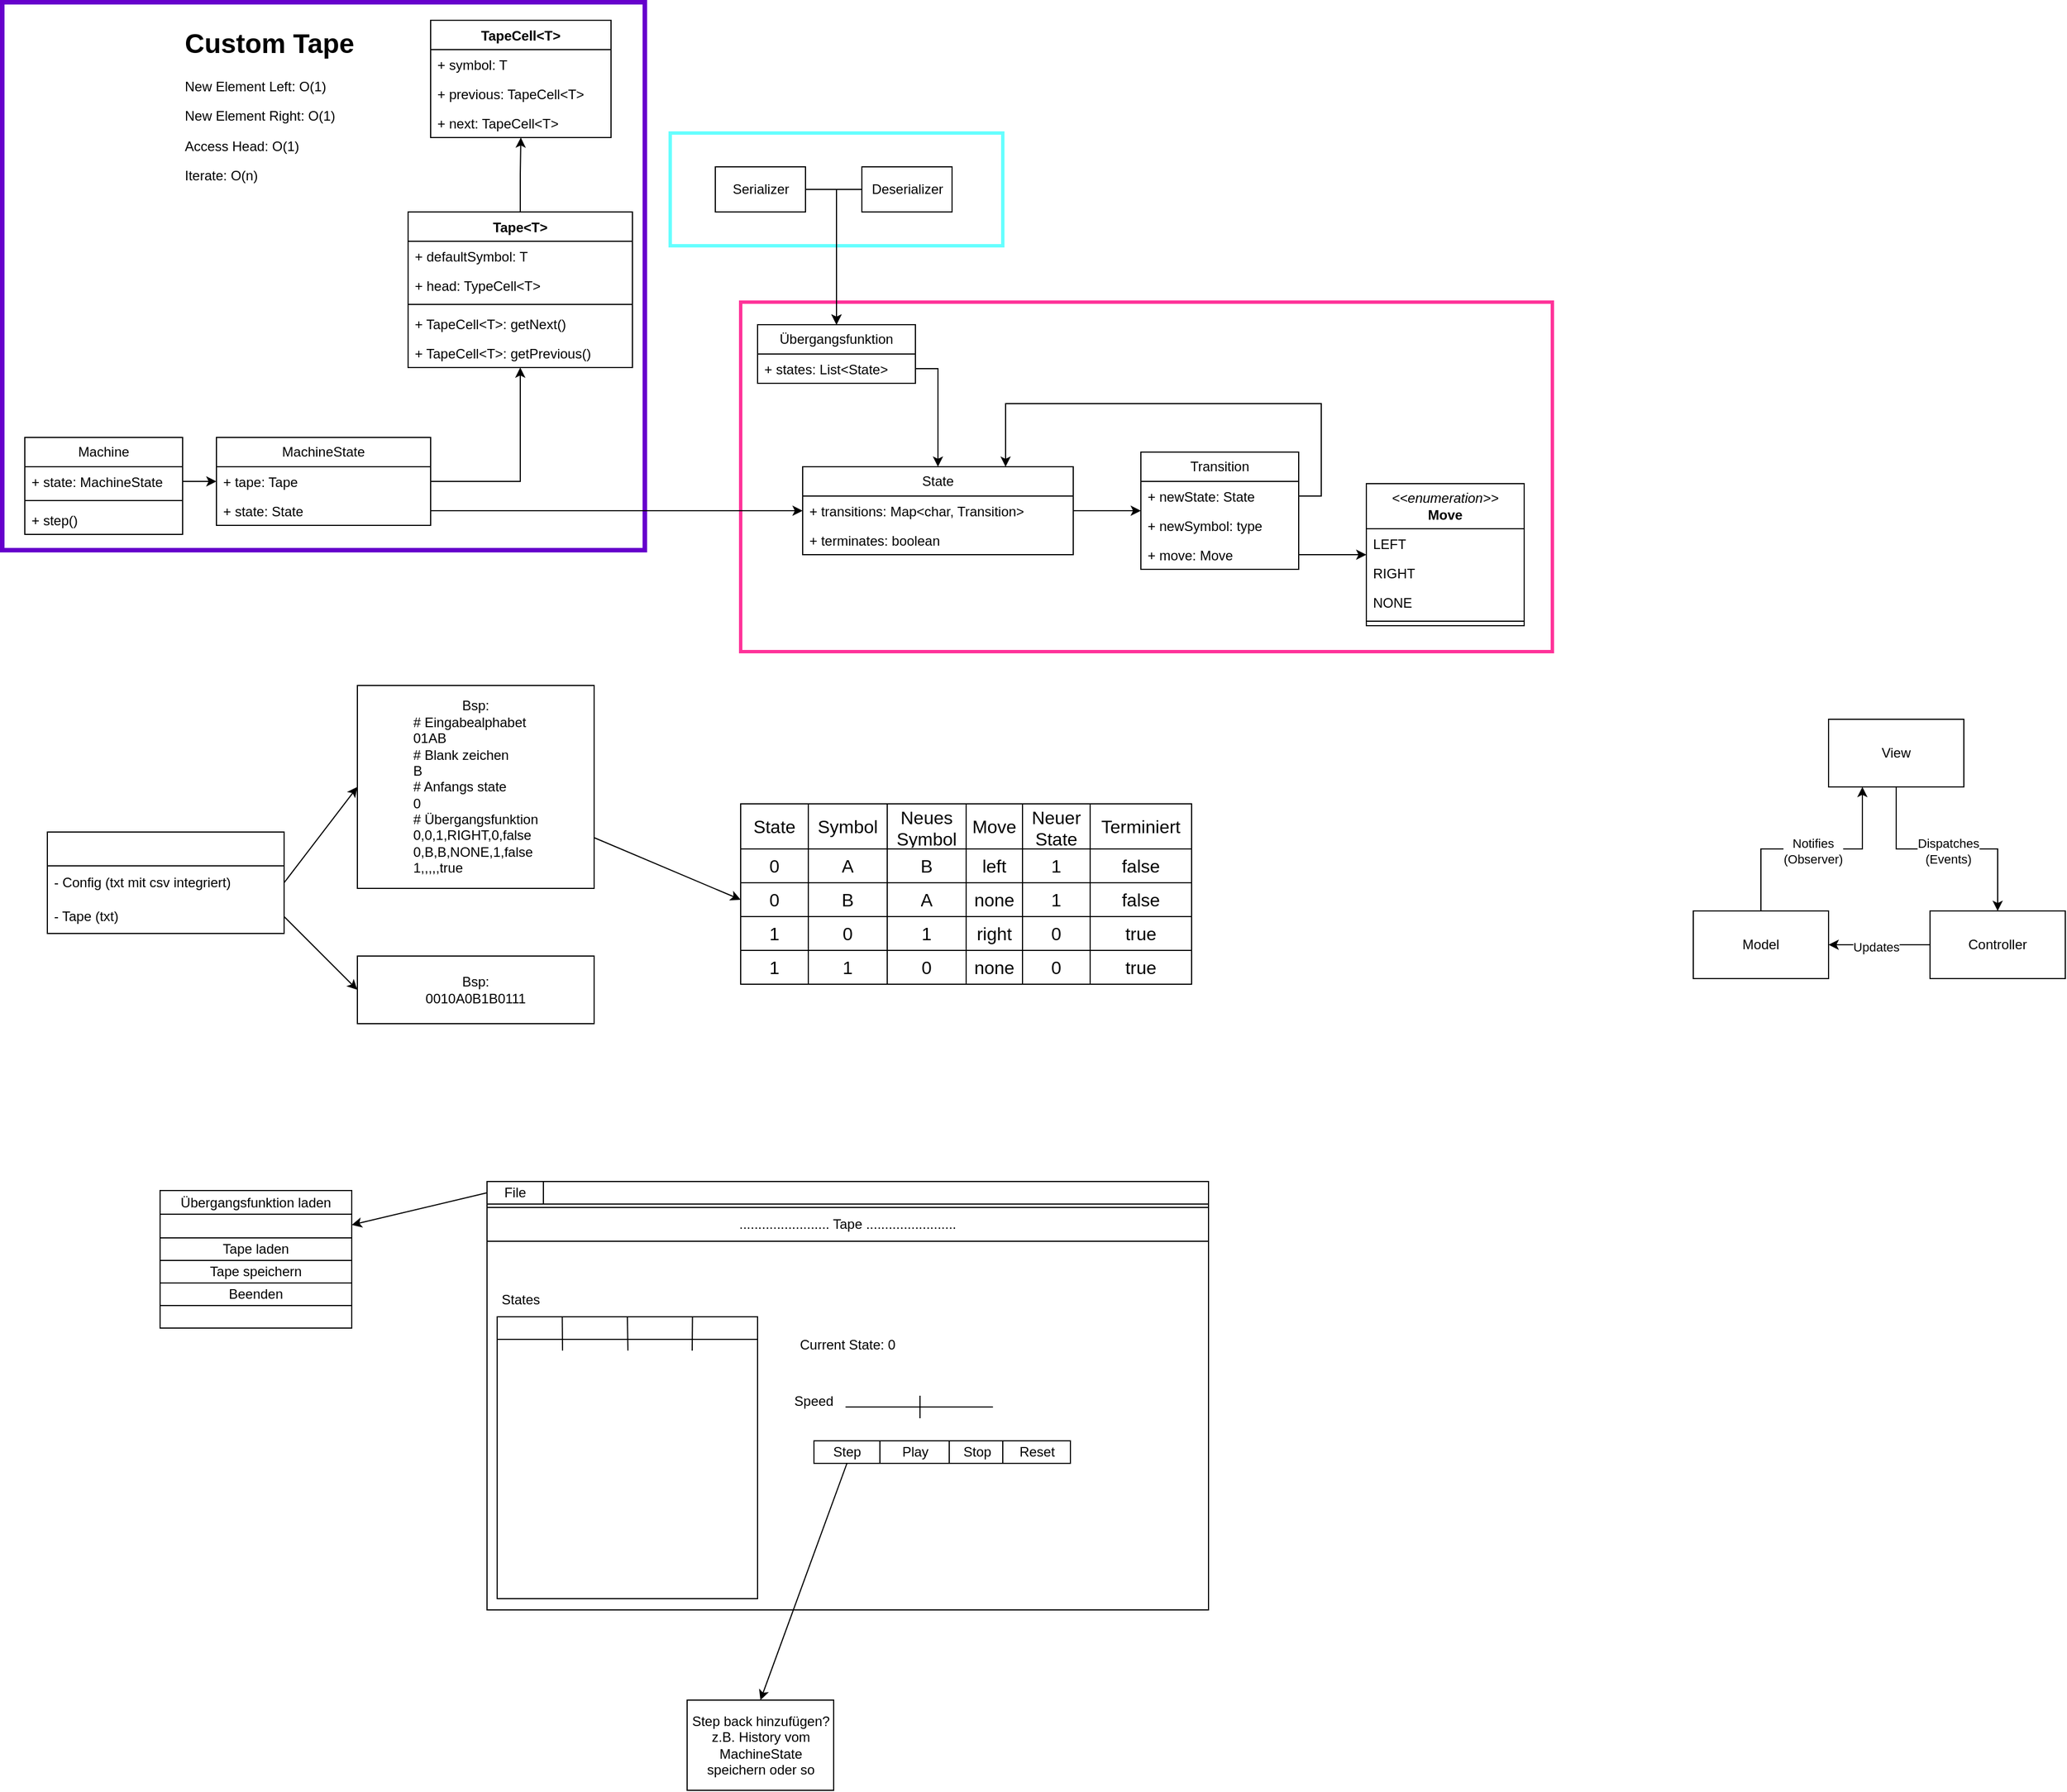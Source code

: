 <mxfile>
    <diagram name="Seite-1" id="agwqZC_TU5OIGDymuj-D">
        <mxGraphModel dx="2100" dy="594" grid="1" gridSize="10" guides="1" tooltips="1" connect="1" arrows="1" fold="1" page="1" pageScale="1" pageWidth="827" pageHeight="1169" math="0" shadow="0">
            <root>
                <mxCell id="0"/>
                <mxCell id="1" parent="0"/>
                <mxCell id="bY5r2X2bbnApNxjHu3lO-74" value="" style="rounded=0;whiteSpace=wrap;html=1;fillColor=none;strokeColor=#66FFFF;strokeWidth=3;" parent="1" vertex="1">
                    <mxGeometry x="192.5" y="160" width="295" height="100" as="geometry"/>
                </mxCell>
                <mxCell id="bY5r2X2bbnApNxjHu3lO-73" value="" style="rounded=0;whiteSpace=wrap;html=1;fillColor=none;strokeColor=#6600CC;strokeWidth=4;" parent="1" vertex="1">
                    <mxGeometry x="-400" y="44" width="570" height="486" as="geometry"/>
                </mxCell>
                <mxCell id="bY5r2X2bbnApNxjHu3lO-72" value="" style="rounded=0;whiteSpace=wrap;html=1;fillColor=none;strokeColor=#FF3399;strokeWidth=3;" parent="1" vertex="1">
                    <mxGeometry x="255" y="310" width="720" height="310" as="geometry"/>
                </mxCell>
                <mxCell id="TJZsFvZYOPBWQWU83Hrf-61" style="edgeStyle=orthogonalEdgeStyle;rounded=0;orthogonalLoop=1;jettySize=auto;html=1;exitX=1;exitY=0.5;exitDx=0;exitDy=0;" parent="1" source="TJZsFvZYOPBWQWU83Hrf-1" target="TJZsFvZYOPBWQWU83Hrf-39" edge="1">
                    <mxGeometry relative="1" as="geometry"/>
                </mxCell>
                <mxCell id="TJZsFvZYOPBWQWU83Hrf-1" value="Serializer" style="rounded=0;whiteSpace=wrap;html=1;" parent="1" vertex="1">
                    <mxGeometry x="232.5" y="190" width="80" height="40" as="geometry"/>
                </mxCell>
                <mxCell id="TJZsFvZYOPBWQWU83Hrf-8" value="&lt;div&gt;&lt;i&gt;&amp;lt;&amp;lt;enumeration&amp;gt;&amp;gt;&lt;/i&gt;&lt;/div&gt;&lt;b&gt;Move&lt;/b&gt;" style="swimlane;fontStyle=0;childLayout=stackLayout;horizontal=1;startSize=40;fillColor=none;horizontalStack=0;resizeParent=1;resizeParentMax=0;resizeLast=0;collapsible=1;marginBottom=0;whiteSpace=wrap;html=1;" parent="1" vertex="1">
                    <mxGeometry x="810" y="471" width="140" height="126" as="geometry">
                        <mxRectangle x="440" y="240" width="140" height="40" as="alternateBounds"/>
                    </mxGeometry>
                </mxCell>
                <mxCell id="TJZsFvZYOPBWQWU83Hrf-19" value="LEFT" style="text;strokeColor=none;fillColor=none;align=left;verticalAlign=top;spacingLeft=4;spacingRight=4;overflow=hidden;rotatable=0;points=[[0,0.5],[1,0.5]];portConstraint=eastwest;whiteSpace=wrap;html=1;" parent="TJZsFvZYOPBWQWU83Hrf-8" vertex="1">
                    <mxGeometry y="40" width="140" height="26" as="geometry"/>
                </mxCell>
                <mxCell id="TJZsFvZYOPBWQWU83Hrf-20" value="RIGHT" style="text;strokeColor=none;fillColor=none;align=left;verticalAlign=top;spacingLeft=4;spacingRight=4;overflow=hidden;rotatable=0;points=[[0,0.5],[1,0.5]];portConstraint=eastwest;whiteSpace=wrap;html=1;" parent="TJZsFvZYOPBWQWU83Hrf-8" vertex="1">
                    <mxGeometry y="66" width="140" height="26" as="geometry"/>
                </mxCell>
                <mxCell id="TJZsFvZYOPBWQWU83Hrf-21" value="NONE" style="text;strokeColor=none;fillColor=none;align=left;verticalAlign=top;spacingLeft=4;spacingRight=4;overflow=hidden;rotatable=0;points=[[0,0.5],[1,0.5]];portConstraint=eastwest;whiteSpace=wrap;html=1;" parent="TJZsFvZYOPBWQWU83Hrf-8" vertex="1">
                    <mxGeometry y="92" width="140" height="26" as="geometry"/>
                </mxCell>
                <mxCell id="TJZsFvZYOPBWQWU83Hrf-22" value="" style="line;strokeWidth=1;fillColor=none;align=left;verticalAlign=middle;spacingTop=-1;spacingLeft=3;spacingRight=3;rotatable=0;labelPosition=right;points=[];portConstraint=eastwest;strokeColor=inherit;" parent="TJZsFvZYOPBWQWU83Hrf-8" vertex="1">
                    <mxGeometry y="118" width="140" height="8" as="geometry"/>
                </mxCell>
                <mxCell id="TJZsFvZYOPBWQWU83Hrf-27" value="Transition" style="swimlane;fontStyle=0;childLayout=stackLayout;horizontal=1;startSize=26;fillColor=none;horizontalStack=0;resizeParent=1;resizeParentMax=0;resizeLast=0;collapsible=1;marginBottom=0;whiteSpace=wrap;html=1;" parent="1" vertex="1">
                    <mxGeometry x="610" y="443" width="140" height="104" as="geometry"/>
                </mxCell>
                <mxCell id="TJZsFvZYOPBWQWU83Hrf-28" value="+ newState: State" style="text;strokeColor=none;fillColor=none;align=left;verticalAlign=top;spacingLeft=4;spacingRight=4;overflow=hidden;rotatable=0;points=[[0,0.5],[1,0.5]];portConstraint=eastwest;whiteSpace=wrap;html=1;" parent="TJZsFvZYOPBWQWU83Hrf-27" vertex="1">
                    <mxGeometry y="26" width="140" height="26" as="geometry"/>
                </mxCell>
                <mxCell id="TJZsFvZYOPBWQWU83Hrf-29" value="+ newSymbol: type" style="text;strokeColor=none;fillColor=none;align=left;verticalAlign=top;spacingLeft=4;spacingRight=4;overflow=hidden;rotatable=0;points=[[0,0.5],[1,0.5]];portConstraint=eastwest;whiteSpace=wrap;html=1;" parent="TJZsFvZYOPBWQWU83Hrf-27" vertex="1">
                    <mxGeometry y="52" width="140" height="26" as="geometry"/>
                </mxCell>
                <mxCell id="TJZsFvZYOPBWQWU83Hrf-30" value="+ move: Move" style="text;strokeColor=none;fillColor=none;align=left;verticalAlign=top;spacingLeft=4;spacingRight=4;overflow=hidden;rotatable=0;points=[[0,0.5],[1,0.5]];portConstraint=eastwest;whiteSpace=wrap;html=1;" parent="TJZsFvZYOPBWQWU83Hrf-27" vertex="1">
                    <mxGeometry y="78" width="140" height="26" as="geometry"/>
                </mxCell>
                <mxCell id="TJZsFvZYOPBWQWU83Hrf-31" value="State" style="swimlane;fontStyle=0;childLayout=stackLayout;horizontal=1;startSize=26;fillColor=none;horizontalStack=0;resizeParent=1;resizeParentMax=0;resizeLast=0;collapsible=1;marginBottom=0;whiteSpace=wrap;html=1;" parent="1" vertex="1">
                    <mxGeometry x="310" y="456" width="240" height="78" as="geometry"/>
                </mxCell>
                <mxCell id="TJZsFvZYOPBWQWU83Hrf-32" value="+ transitions: Map&amp;lt;char, Transition&amp;gt;" style="text;strokeColor=none;fillColor=none;align=left;verticalAlign=top;spacingLeft=4;spacingRight=4;overflow=hidden;rotatable=0;points=[[0,0.5],[1,0.5]];portConstraint=eastwest;whiteSpace=wrap;html=1;" parent="TJZsFvZYOPBWQWU83Hrf-31" vertex="1">
                    <mxGeometry y="26" width="240" height="26" as="geometry"/>
                </mxCell>
                <mxCell id="TJZsFvZYOPBWQWU83Hrf-62" value="+ terminates: boolean" style="text;strokeColor=none;fillColor=none;align=left;verticalAlign=top;spacingLeft=4;spacingRight=4;overflow=hidden;rotatable=0;points=[[0,0.5],[1,0.5]];portConstraint=eastwest;whiteSpace=wrap;html=1;" parent="TJZsFvZYOPBWQWU83Hrf-31" vertex="1">
                    <mxGeometry y="52" width="240" height="26" as="geometry"/>
                </mxCell>
                <mxCell id="TJZsFvZYOPBWQWU83Hrf-39" value="Übergangsfunktion" style="swimlane;fontStyle=0;childLayout=stackLayout;horizontal=1;startSize=26;fillColor=none;horizontalStack=0;resizeParent=1;resizeParentMax=0;resizeLast=0;collapsible=1;marginBottom=0;whiteSpace=wrap;html=1;" parent="1" vertex="1">
                    <mxGeometry x="270" y="330" width="140" height="52" as="geometry"/>
                </mxCell>
                <mxCell id="TJZsFvZYOPBWQWU83Hrf-40" value="+ states: List&amp;lt;State&amp;gt;" style="text;strokeColor=none;fillColor=none;align=left;verticalAlign=top;spacingLeft=4;spacingRight=4;overflow=hidden;rotatable=0;points=[[0,0.5],[1,0.5]];portConstraint=eastwest;whiteSpace=wrap;html=1;" parent="TJZsFvZYOPBWQWU83Hrf-39" vertex="1">
                    <mxGeometry y="26" width="140" height="26" as="geometry"/>
                </mxCell>
                <mxCell id="TJZsFvZYOPBWQWU83Hrf-43" style="edgeStyle=orthogonalEdgeStyle;rounded=0;orthogonalLoop=1;jettySize=auto;html=1;exitX=1;exitY=0.5;exitDx=0;exitDy=0;" parent="1" source="TJZsFvZYOPBWQWU83Hrf-30" target="TJZsFvZYOPBWQWU83Hrf-8" edge="1">
                    <mxGeometry relative="1" as="geometry"/>
                </mxCell>
                <mxCell id="TJZsFvZYOPBWQWU83Hrf-44" style="edgeStyle=orthogonalEdgeStyle;rounded=0;orthogonalLoop=1;jettySize=auto;html=1;exitX=1;exitY=0.5;exitDx=0;exitDy=0;" parent="1" source="TJZsFvZYOPBWQWU83Hrf-32" target="TJZsFvZYOPBWQWU83Hrf-27" edge="1">
                    <mxGeometry relative="1" as="geometry"/>
                </mxCell>
                <mxCell id="TJZsFvZYOPBWQWU83Hrf-46" value="MachineState" style="swimlane;fontStyle=0;childLayout=stackLayout;horizontal=1;startSize=26;fillColor=none;horizontalStack=0;resizeParent=1;resizeParentMax=0;resizeLast=0;collapsible=1;marginBottom=0;whiteSpace=wrap;html=1;" parent="1" vertex="1">
                    <mxGeometry x="-210" y="430" width="190" height="78" as="geometry"/>
                </mxCell>
                <mxCell id="TJZsFvZYOPBWQWU83Hrf-59" value="+ tape: Tape" style="text;strokeColor=none;fillColor=none;align=left;verticalAlign=top;spacingLeft=4;spacingRight=4;overflow=hidden;rotatable=0;points=[[0,0.5],[1,0.5]];portConstraint=eastwest;whiteSpace=wrap;html=1;" parent="TJZsFvZYOPBWQWU83Hrf-46" vertex="1">
                    <mxGeometry y="26" width="190" height="26" as="geometry"/>
                </mxCell>
                <mxCell id="TJZsFvZYOPBWQWU83Hrf-48" value="+ state: State" style="text;strokeColor=none;fillColor=none;align=left;verticalAlign=top;spacingLeft=4;spacingRight=4;overflow=hidden;rotatable=0;points=[[0,0.5],[1,0.5]];portConstraint=eastwest;whiteSpace=wrap;html=1;" parent="TJZsFvZYOPBWQWU83Hrf-46" vertex="1">
                    <mxGeometry y="52" width="190" height="26" as="geometry"/>
                </mxCell>
                <mxCell id="TJZsFvZYOPBWQWU83Hrf-50" value="Machine" style="swimlane;fontStyle=0;childLayout=stackLayout;horizontal=1;startSize=26;fillColor=none;horizontalStack=0;resizeParent=1;resizeParentMax=0;resizeLast=0;collapsible=1;marginBottom=0;whiteSpace=wrap;html=1;" parent="1" vertex="1">
                    <mxGeometry x="-380" y="430" width="140" height="86" as="geometry"/>
                </mxCell>
                <mxCell id="TJZsFvZYOPBWQWU83Hrf-51" value="+ state: MachineState" style="text;strokeColor=none;fillColor=none;align=left;verticalAlign=top;spacingLeft=4;spacingRight=4;overflow=hidden;rotatable=0;points=[[0,0.5],[1,0.5]];portConstraint=eastwest;whiteSpace=wrap;html=1;" parent="TJZsFvZYOPBWQWU83Hrf-50" vertex="1">
                    <mxGeometry y="26" width="140" height="26" as="geometry"/>
                </mxCell>
                <mxCell id="TJZsFvZYOPBWQWU83Hrf-55" value="" style="line;strokeWidth=1;fillColor=none;align=left;verticalAlign=middle;spacingTop=-1;spacingLeft=3;spacingRight=3;rotatable=0;labelPosition=right;points=[];portConstraint=eastwest;strokeColor=inherit;" parent="TJZsFvZYOPBWQWU83Hrf-50" vertex="1">
                    <mxGeometry y="52" width="140" height="8" as="geometry"/>
                </mxCell>
                <mxCell id="TJZsFvZYOPBWQWU83Hrf-57" value="+ step()" style="text;strokeColor=none;fillColor=none;align=left;verticalAlign=top;spacingLeft=4;spacingRight=4;overflow=hidden;rotatable=0;points=[[0,0.5],[1,0.5]];portConstraint=eastwest;whiteSpace=wrap;html=1;" parent="TJZsFvZYOPBWQWU83Hrf-50" vertex="1">
                    <mxGeometry y="60" width="140" height="26" as="geometry"/>
                </mxCell>
                <mxCell id="TJZsFvZYOPBWQWU83Hrf-58" style="edgeStyle=orthogonalEdgeStyle;rounded=0;orthogonalLoop=1;jettySize=auto;html=1;exitX=1;exitY=0.5;exitDx=0;exitDy=0;" parent="1" source="TJZsFvZYOPBWQWU83Hrf-51" target="TJZsFvZYOPBWQWU83Hrf-46" edge="1">
                    <mxGeometry relative="1" as="geometry"/>
                </mxCell>
                <mxCell id="TJZsFvZYOPBWQWU83Hrf-60" style="edgeStyle=orthogonalEdgeStyle;rounded=0;orthogonalLoop=1;jettySize=auto;html=1;exitX=1;exitY=0.5;exitDx=0;exitDy=0;" parent="1" source="TJZsFvZYOPBWQWU83Hrf-48" target="TJZsFvZYOPBWQWU83Hrf-31" edge="1">
                    <mxGeometry relative="1" as="geometry"/>
                </mxCell>
                <mxCell id="TJZsFvZYOPBWQWU83Hrf-64" style="edgeStyle=orthogonalEdgeStyle;rounded=0;orthogonalLoop=1;jettySize=auto;html=1;exitX=0;exitY=0.5;exitDx=0;exitDy=0;" parent="1" source="TJZsFvZYOPBWQWU83Hrf-63" target="TJZsFvZYOPBWQWU83Hrf-39" edge="1">
                    <mxGeometry relative="1" as="geometry"/>
                </mxCell>
                <mxCell id="TJZsFvZYOPBWQWU83Hrf-63" value="Deserializer" style="rounded=0;whiteSpace=wrap;html=1;" parent="1" vertex="1">
                    <mxGeometry x="362.5" y="190" width="80" height="40" as="geometry"/>
                </mxCell>
                <mxCell id="pvoaH-eM6HF3G7Z4RXcV-3" value="TapeCell&amp;lt;T&amp;gt;" style="swimlane;fontStyle=1;align=center;verticalAlign=top;childLayout=stackLayout;horizontal=1;startSize=26;horizontalStack=0;resizeParent=1;resizeParentMax=0;resizeLast=0;collapsible=1;marginBottom=0;whiteSpace=wrap;html=1;" parent="1" vertex="1">
                    <mxGeometry x="-20" y="60" width="160" height="104" as="geometry"/>
                </mxCell>
                <mxCell id="aFI3EJ8UiuRmK81P6915-73" value="+ symbol: T" style="text;strokeColor=none;fillColor=none;align=left;verticalAlign=top;spacingLeft=4;spacingRight=4;overflow=hidden;rotatable=0;points=[[0,0.5],[1,0.5]];portConstraint=eastwest;whiteSpace=wrap;html=1;" parent="pvoaH-eM6HF3G7Z4RXcV-3" vertex="1">
                    <mxGeometry y="26" width="160" height="26" as="geometry"/>
                </mxCell>
                <mxCell id="aFI3EJ8UiuRmK81P6915-74" value="+ previous: TapeCell&amp;lt;T&amp;gt;" style="text;strokeColor=none;fillColor=none;align=left;verticalAlign=top;spacingLeft=4;spacingRight=4;overflow=hidden;rotatable=0;points=[[0,0.5],[1,0.5]];portConstraint=eastwest;whiteSpace=wrap;html=1;" parent="pvoaH-eM6HF3G7Z4RXcV-3" vertex="1">
                    <mxGeometry y="52" width="160" height="26" as="geometry"/>
                </mxCell>
                <mxCell id="aFI3EJ8UiuRmK81P6915-75" value="+ next: TapeCell&amp;lt;T&amp;gt;" style="text;strokeColor=none;fillColor=none;align=left;verticalAlign=top;spacingLeft=4;spacingRight=4;overflow=hidden;rotatable=0;points=[[0,0.5],[1,0.5]];portConstraint=eastwest;whiteSpace=wrap;html=1;" parent="pvoaH-eM6HF3G7Z4RXcV-3" vertex="1">
                    <mxGeometry y="78" width="160" height="26" as="geometry"/>
                </mxCell>
                <mxCell id="pvoaH-eM6HF3G7Z4RXcV-9" style="edgeStyle=orthogonalEdgeStyle;rounded=0;orthogonalLoop=1;jettySize=auto;html=1;exitX=0.5;exitY=0;exitDx=0;exitDy=0;entryX=0.5;entryY=1;entryDx=0;entryDy=0;" parent="1" source="pvoaH-eM6HF3G7Z4RXcV-7" target="pvoaH-eM6HF3G7Z4RXcV-3" edge="1">
                    <mxGeometry relative="1" as="geometry"/>
                </mxCell>
                <mxCell id="pvoaH-eM6HF3G7Z4RXcV-7" value="Tape&amp;lt;T&amp;gt;" style="swimlane;fontStyle=1;align=center;verticalAlign=top;childLayout=stackLayout;horizontal=1;startSize=26;horizontalStack=0;resizeParent=1;resizeParentMax=0;resizeLast=0;collapsible=1;marginBottom=0;whiteSpace=wrap;html=1;" parent="1" vertex="1">
                    <mxGeometry x="-40" y="230" width="199" height="138" as="geometry"/>
                </mxCell>
                <mxCell id="aFI3EJ8UiuRmK81P6915-77" value="+ defaultSymbol: T" style="text;strokeColor=none;fillColor=none;align=left;verticalAlign=top;spacingLeft=4;spacingRight=4;overflow=hidden;rotatable=0;points=[[0,0.5],[1,0.5]];portConstraint=eastwest;whiteSpace=wrap;html=1;" parent="pvoaH-eM6HF3G7Z4RXcV-7" vertex="1">
                    <mxGeometry y="26" width="199" height="26" as="geometry"/>
                </mxCell>
                <mxCell id="aFI3EJ8UiuRmK81P6915-76" value="+ head: TypeCell&amp;lt;T&amp;gt;" style="text;strokeColor=none;fillColor=none;align=left;verticalAlign=top;spacingLeft=4;spacingRight=4;overflow=hidden;rotatable=0;points=[[0,0.5],[1,0.5]];portConstraint=eastwest;whiteSpace=wrap;html=1;" parent="pvoaH-eM6HF3G7Z4RXcV-7" vertex="1">
                    <mxGeometry y="52" width="199" height="26" as="geometry"/>
                </mxCell>
                <mxCell id="aFI3EJ8UiuRmK81P6915-78" value="" style="line;strokeWidth=1;fillColor=none;align=left;verticalAlign=middle;spacingTop=-1;spacingLeft=3;spacingRight=3;rotatable=0;labelPosition=right;points=[];portConstraint=eastwest;strokeColor=inherit;" parent="pvoaH-eM6HF3G7Z4RXcV-7" vertex="1">
                    <mxGeometry y="78" width="199" height="8" as="geometry"/>
                </mxCell>
                <mxCell id="aFI3EJ8UiuRmK81P6915-79" value="+ TapeCell&amp;lt;T&amp;gt;: getNext()" style="text;strokeColor=none;fillColor=none;align=left;verticalAlign=top;spacingLeft=4;spacingRight=4;overflow=hidden;rotatable=0;points=[[0,0.5],[1,0.5]];portConstraint=eastwest;whiteSpace=wrap;html=1;" parent="pvoaH-eM6HF3G7Z4RXcV-7" vertex="1">
                    <mxGeometry y="86" width="199" height="26" as="geometry"/>
                </mxCell>
                <mxCell id="aFI3EJ8UiuRmK81P6915-80" value="+ TapeCell&amp;lt;T&amp;gt;: getPrevious()" style="text;strokeColor=none;fillColor=none;align=left;verticalAlign=top;spacingLeft=4;spacingRight=4;overflow=hidden;rotatable=0;points=[[0,0.5],[1,0.5]];portConstraint=eastwest;whiteSpace=wrap;html=1;" parent="pvoaH-eM6HF3G7Z4RXcV-7" vertex="1">
                    <mxGeometry y="112" width="199" height="26" as="geometry"/>
                </mxCell>
                <mxCell id="72" style="edgeStyle=none;html=1;exitX=1;exitY=0.75;exitDx=0;exitDy=0;entryX=0;entryY=0.5;entryDx=0;entryDy=0;" parent="1" source="8" target="29" edge="1">
                    <mxGeometry relative="1" as="geometry"/>
                </mxCell>
                <mxCell id="8" value="&lt;div&gt;&lt;font style=&quot;color: light-dark(rgb(0, 0, 0), rgb(255, 255, 255));&quot;&gt;Bsp:&lt;/font&gt;&lt;/div&gt;&lt;div style=&quot;text-align: left;&quot;&gt;&lt;font style=&quot;color: light-dark(rgb(0, 0, 0), rgb(255, 255, 255));&quot;&gt;# Eingabealphabet&lt;/font&gt;&lt;/div&gt;&lt;div style=&quot;text-align: left;&quot;&gt;&lt;font style=&quot;color: light-dark(rgb(0, 0, 0), rgb(255, 255, 255));&quot;&gt;01AB&lt;/font&gt;&lt;/div&gt;&lt;div style=&quot;text-align: left;&quot;&gt;&lt;font style=&quot;color: light-dark(rgb(0, 0, 0), rgb(255, 255, 255));&quot;&gt;# Blank zeichen&lt;/font&gt;&lt;/div&gt;&lt;div style=&quot;text-align: left;&quot;&gt;&lt;font style=&quot;color: light-dark(rgb(0, 0, 0), rgb(255, 255, 255));&quot;&gt;B&lt;/font&gt;&lt;/div&gt;&lt;div style=&quot;text-align: left;&quot;&gt;&lt;font style=&quot;color: light-dark(rgb(0, 0, 0), rgb(255, 255, 255));&quot;&gt;# Anfangs state&lt;/font&gt;&lt;/div&gt;&lt;div style=&quot;text-align: left;&quot;&gt;&lt;font style=&quot;color: light-dark(rgb(0, 0, 0), rgb(255, 255, 255));&quot;&gt;0&lt;/font&gt;&lt;/div&gt;&lt;div style=&quot;text-align: left;&quot;&gt;&lt;font style=&quot;color: light-dark(rgb(0, 0, 0), rgb(255, 255, 255));&quot;&gt;# Übergangsfunktion&lt;/font&gt;&lt;/div&gt;&lt;div style=&quot;text-align: left;&quot;&gt;&lt;div&gt;&lt;font style=&quot;color: light-dark(rgb(0, 0, 0), rgb(255, 255, 255));&quot;&gt;0,0,1,RIGHT,0,false&lt;/font&gt;&lt;/div&gt;&lt;div&gt;&lt;font style=&quot;color: light-dark(rgb(0, 0, 0), rgb(255, 255, 255));&quot;&gt;0,B,B,NONE,1,false&lt;/font&gt;&lt;/div&gt;&lt;div&gt;&lt;font style=&quot;color: light-dark(rgb(0, 0, 0), rgb(255, 255, 255));&quot;&gt;1,,,,,true&lt;/font&gt;&lt;/div&gt;&lt;/div&gt;" style="rounded=0;whiteSpace=wrap;html=1;" parent="1" vertex="1">
                    <mxGeometry x="-85" y="650" width="210" height="180" as="geometry"/>
                </mxCell>
                <mxCell id="13" value="&lt;span style=&quot;text-align: left;&quot;&gt;&lt;font style=&quot;color: light-dark(rgb(255, 255, 255), rgb(255, 255, 255));&quot;&gt;Was mus alles gespeichert werden?&lt;/font&gt;&lt;/span&gt;" style="swimlane;fontStyle=0;childLayout=stackLayout;horizontal=1;startSize=30;horizontalStack=0;resizeParent=1;resizeParentMax=0;resizeLast=0;collapsible=1;marginBottom=0;whiteSpace=wrap;html=1;strokeColor=light-dark(#000000,#FFFFFF);" parent="1" vertex="1">
                    <mxGeometry x="-360" y="780" width="210" height="90" as="geometry"/>
                </mxCell>
                <mxCell id="15" value="&lt;span style=&quot;&quot;&gt;&lt;font style=&quot;color: light-dark(rgb(0, 0, 0), rgb(255, 255, 255));&quot;&gt;- Config (txt mit csv integriert&lt;/font&gt;&lt;/span&gt;&lt;span style=&quot;background-color: transparent;&quot;&gt;)&lt;/span&gt;" style="text;strokeColor=none;fillColor=none;align=left;verticalAlign=middle;spacingLeft=4;spacingRight=4;overflow=hidden;points=[[0,0.5],[1,0.5]];portConstraint=eastwest;rotatable=0;whiteSpace=wrap;html=1;fontColor=light-dark(#000000,#FFFFFF);" parent="13" vertex="1">
                    <mxGeometry y="30" width="210" height="30" as="geometry"/>
                </mxCell>
                <mxCell id="16" value="&lt;span style=&quot;&quot;&gt;&lt;font style=&quot;color: light-dark(rgb(0, 0, 0), rgb(255, 255, 255));&quot;&gt;- Tape (txt)&lt;/font&gt;&lt;/span&gt;" style="text;strokeColor=none;fillColor=none;align=left;verticalAlign=middle;spacingLeft=4;spacingRight=4;overflow=hidden;points=[[0,0.5],[1,0.5]];portConstraint=eastwest;rotatable=0;whiteSpace=wrap;html=1;fontColor=light-dark(#000000,#FFFFFF);" parent="13" vertex="1">
                    <mxGeometry y="60" width="210" height="30" as="geometry"/>
                </mxCell>
                <mxCell id="17" style="edgeStyle=none;html=1;exitX=1;exitY=0.5;exitDx=0;exitDy=0;entryX=0;entryY=0.5;entryDx=0;entryDy=0;" parent="1" source="15" target="8" edge="1">
                    <mxGeometry relative="1" as="geometry"/>
                </mxCell>
                <mxCell id="18" value="&lt;div&gt;&lt;font style=&quot;color: light-dark(rgb(0, 0, 0), rgb(255, 255, 255));&quot;&gt;Bsp:&lt;/font&gt;&lt;/div&gt;&lt;div&gt;&lt;font style=&quot;color: light-dark(rgb(0, 0, 0), rgb(255, 255, 255));&quot;&gt;0010A0B1B0111&lt;/font&gt;&lt;/div&gt;" style="rounded=0;whiteSpace=wrap;html=1;" parent="1" vertex="1">
                    <mxGeometry x="-85" y="890" width="210" height="60" as="geometry"/>
                </mxCell>
                <mxCell id="19" style="edgeStyle=none;html=1;exitX=1;exitY=0.5;exitDx=0;exitDy=0;entryX=0;entryY=0.5;entryDx=0;entryDy=0;" parent="1" source="16" target="18" edge="1">
                    <mxGeometry relative="1" as="geometry"/>
                </mxCell>
                <mxCell id="20" value="" style="shape=table;startSize=0;container=1;collapsible=0;childLayout=tableLayout;fontSize=14;" parent="1" vertex="1">
                    <mxGeometry x="255" y="755" width="400" height="160" as="geometry"/>
                </mxCell>
                <mxCell id="21" value="" style="shape=tableRow;horizontal=0;startSize=0;swimlaneHead=0;swimlaneBody=0;strokeColor=inherit;top=0;left=0;bottom=0;right=0;collapsible=0;dropTarget=0;fillColor=none;points=[[0,0.5],[1,0.5]];portConstraint=eastwest;fontSize=16;" parent="20" vertex="1">
                    <mxGeometry width="400" height="40" as="geometry"/>
                </mxCell>
                <mxCell id="22" value="State" style="shape=partialRectangle;html=1;whiteSpace=wrap;connectable=0;strokeColor=inherit;overflow=hidden;fillColor=none;top=0;left=0;bottom=0;right=0;pointerEvents=1;fontSize=16;" parent="21" vertex="1">
                    <mxGeometry width="60" height="40" as="geometry">
                        <mxRectangle width="60" height="40" as="alternateBounds"/>
                    </mxGeometry>
                </mxCell>
                <mxCell id="23" value="Symbol" style="shape=partialRectangle;html=1;whiteSpace=wrap;connectable=0;strokeColor=inherit;overflow=hidden;fillColor=none;top=0;left=0;bottom=0;right=0;pointerEvents=1;fontSize=16;" parent="21" vertex="1">
                    <mxGeometry x="60" width="70" height="40" as="geometry">
                        <mxRectangle width="70" height="40" as="alternateBounds"/>
                    </mxGeometry>
                </mxCell>
                <mxCell id="24" value="Neues Symbol" style="shape=partialRectangle;html=1;whiteSpace=wrap;connectable=0;strokeColor=inherit;overflow=hidden;fillColor=none;top=0;left=0;bottom=0;right=0;pointerEvents=1;fontSize=16;" parent="21" vertex="1">
                    <mxGeometry x="130" width="70" height="40" as="geometry">
                        <mxRectangle width="70" height="40" as="alternateBounds"/>
                    </mxGeometry>
                </mxCell>
                <mxCell id="46" value="Move" style="shape=partialRectangle;html=1;whiteSpace=wrap;connectable=0;strokeColor=inherit;overflow=hidden;fillColor=none;top=0;left=0;bottom=0;right=0;pointerEvents=1;fontSize=16;" parent="21" vertex="1">
                    <mxGeometry x="200" width="50" height="40" as="geometry">
                        <mxRectangle width="50" height="40" as="alternateBounds"/>
                    </mxGeometry>
                </mxCell>
                <mxCell id="49" value="Neuer State" style="shape=partialRectangle;html=1;whiteSpace=wrap;connectable=0;strokeColor=inherit;overflow=hidden;fillColor=none;top=0;left=0;bottom=0;right=0;pointerEvents=1;fontSize=16;" parent="21" vertex="1">
                    <mxGeometry x="250" width="60" height="40" as="geometry">
                        <mxRectangle width="60" height="40" as="alternateBounds"/>
                    </mxGeometry>
                </mxCell>
                <mxCell id="53" value="Terminiert" style="shape=partialRectangle;html=1;whiteSpace=wrap;connectable=0;strokeColor=inherit;overflow=hidden;fillColor=none;top=0;left=0;bottom=0;right=0;pointerEvents=1;fontSize=16;" parent="21" vertex="1">
                    <mxGeometry x="310" width="90" height="40" as="geometry">
                        <mxRectangle width="90" height="40" as="alternateBounds"/>
                    </mxGeometry>
                </mxCell>
                <mxCell id="25" value="" style="shape=tableRow;horizontal=0;startSize=0;swimlaneHead=0;swimlaneBody=0;strokeColor=inherit;top=0;left=0;bottom=0;right=0;collapsible=0;dropTarget=0;fillColor=none;points=[[0,0.5],[1,0.5]];portConstraint=eastwest;fontSize=16;" parent="20" vertex="1">
                    <mxGeometry y="40" width="400" height="30" as="geometry"/>
                </mxCell>
                <mxCell id="26" value="0" style="shape=partialRectangle;html=1;whiteSpace=wrap;connectable=0;strokeColor=inherit;overflow=hidden;fillColor=none;top=0;left=0;bottom=0;right=0;pointerEvents=1;fontSize=16;" parent="25" vertex="1">
                    <mxGeometry width="60" height="30" as="geometry">
                        <mxRectangle width="60" height="30" as="alternateBounds"/>
                    </mxGeometry>
                </mxCell>
                <mxCell id="27" value="A" style="shape=partialRectangle;html=1;whiteSpace=wrap;connectable=0;strokeColor=inherit;overflow=hidden;fillColor=none;top=0;left=0;bottom=0;right=0;pointerEvents=1;fontSize=16;" parent="25" vertex="1">
                    <mxGeometry x="60" width="70" height="30" as="geometry">
                        <mxRectangle width="70" height="30" as="alternateBounds"/>
                    </mxGeometry>
                </mxCell>
                <mxCell id="28" value="B" style="shape=partialRectangle;html=1;whiteSpace=wrap;connectable=0;strokeColor=inherit;overflow=hidden;fillColor=none;top=0;left=0;bottom=0;right=0;pointerEvents=1;fontSize=16;" parent="25" vertex="1">
                    <mxGeometry x="130" width="70" height="30" as="geometry">
                        <mxRectangle width="70" height="30" as="alternateBounds"/>
                    </mxGeometry>
                </mxCell>
                <mxCell id="47" value="left" style="shape=partialRectangle;html=1;whiteSpace=wrap;connectable=0;strokeColor=inherit;overflow=hidden;fillColor=none;top=0;left=0;bottom=0;right=0;pointerEvents=1;fontSize=16;" parent="25" vertex="1">
                    <mxGeometry x="200" width="50" height="30" as="geometry">
                        <mxRectangle width="50" height="30" as="alternateBounds"/>
                    </mxGeometry>
                </mxCell>
                <mxCell id="50" value="1" style="shape=partialRectangle;html=1;whiteSpace=wrap;connectable=0;strokeColor=inherit;overflow=hidden;fillColor=none;top=0;left=0;bottom=0;right=0;pointerEvents=1;fontSize=16;" parent="25" vertex="1">
                    <mxGeometry x="250" width="60" height="30" as="geometry">
                        <mxRectangle width="60" height="30" as="alternateBounds"/>
                    </mxGeometry>
                </mxCell>
                <mxCell id="54" value="false" style="shape=partialRectangle;html=1;whiteSpace=wrap;connectable=0;strokeColor=inherit;overflow=hidden;fillColor=none;top=0;left=0;bottom=0;right=0;pointerEvents=1;fontSize=16;" parent="25" vertex="1">
                    <mxGeometry x="310" width="90" height="30" as="geometry">
                        <mxRectangle width="90" height="30" as="alternateBounds"/>
                    </mxGeometry>
                </mxCell>
                <mxCell id="29" value="" style="shape=tableRow;horizontal=0;startSize=0;swimlaneHead=0;swimlaneBody=0;strokeColor=inherit;top=0;left=0;bottom=0;right=0;collapsible=0;dropTarget=0;fillColor=none;points=[[0,0.5],[1,0.5]];portConstraint=eastwest;fontSize=16;" parent="20" vertex="1">
                    <mxGeometry y="70" width="400" height="30" as="geometry"/>
                </mxCell>
                <mxCell id="30" value="0" style="shape=partialRectangle;html=1;whiteSpace=wrap;connectable=0;strokeColor=inherit;overflow=hidden;fillColor=none;top=0;left=0;bottom=0;right=0;pointerEvents=1;fontSize=16;" parent="29" vertex="1">
                    <mxGeometry width="60" height="30" as="geometry">
                        <mxRectangle width="60" height="30" as="alternateBounds"/>
                    </mxGeometry>
                </mxCell>
                <mxCell id="31" value="B" style="shape=partialRectangle;html=1;whiteSpace=wrap;connectable=0;strokeColor=inherit;overflow=hidden;fillColor=none;top=0;left=0;bottom=0;right=0;pointerEvents=1;fontSize=16;" parent="29" vertex="1">
                    <mxGeometry x="60" width="70" height="30" as="geometry">
                        <mxRectangle width="70" height="30" as="alternateBounds"/>
                    </mxGeometry>
                </mxCell>
                <mxCell id="32" value="A" style="shape=partialRectangle;html=1;whiteSpace=wrap;connectable=0;strokeColor=inherit;overflow=hidden;fillColor=none;top=0;left=0;bottom=0;right=0;pointerEvents=1;fontSize=16;" parent="29" vertex="1">
                    <mxGeometry x="130" width="70" height="30" as="geometry">
                        <mxRectangle width="70" height="30" as="alternateBounds"/>
                    </mxGeometry>
                </mxCell>
                <mxCell id="48" value="none" style="shape=partialRectangle;html=1;whiteSpace=wrap;connectable=0;strokeColor=inherit;overflow=hidden;fillColor=none;top=0;left=0;bottom=0;right=0;pointerEvents=1;fontSize=16;" parent="29" vertex="1">
                    <mxGeometry x="200" width="50" height="30" as="geometry">
                        <mxRectangle width="50" height="30" as="alternateBounds"/>
                    </mxGeometry>
                </mxCell>
                <mxCell id="51" value="1" style="shape=partialRectangle;html=1;whiteSpace=wrap;connectable=0;strokeColor=inherit;overflow=hidden;fillColor=none;top=0;left=0;bottom=0;right=0;pointerEvents=1;fontSize=16;" parent="29" vertex="1">
                    <mxGeometry x="250" width="60" height="30" as="geometry">
                        <mxRectangle width="60" height="30" as="alternateBounds"/>
                    </mxGeometry>
                </mxCell>
                <mxCell id="55" value="false" style="shape=partialRectangle;html=1;whiteSpace=wrap;connectable=0;strokeColor=inherit;overflow=hidden;fillColor=none;top=0;left=0;bottom=0;right=0;pointerEvents=1;fontSize=16;" parent="29" vertex="1">
                    <mxGeometry x="310" width="90" height="30" as="geometry">
                        <mxRectangle width="90" height="30" as="alternateBounds"/>
                    </mxGeometry>
                </mxCell>
                <mxCell id="56" style="shape=tableRow;horizontal=0;startSize=0;swimlaneHead=0;swimlaneBody=0;strokeColor=inherit;top=0;left=0;bottom=0;right=0;collapsible=0;dropTarget=0;fillColor=none;points=[[0,0.5],[1,0.5]];portConstraint=eastwest;fontSize=16;" parent="20" vertex="1">
                    <mxGeometry y="100" width="400" height="30" as="geometry"/>
                </mxCell>
                <mxCell id="57" value="1" style="shape=partialRectangle;html=1;whiteSpace=wrap;connectable=0;strokeColor=inherit;overflow=hidden;fillColor=none;top=0;left=0;bottom=0;right=0;pointerEvents=1;fontSize=16;" parent="56" vertex="1">
                    <mxGeometry width="60" height="30" as="geometry">
                        <mxRectangle width="60" height="30" as="alternateBounds"/>
                    </mxGeometry>
                </mxCell>
                <mxCell id="58" value="0" style="shape=partialRectangle;html=1;whiteSpace=wrap;connectable=0;strokeColor=inherit;overflow=hidden;fillColor=none;top=0;left=0;bottom=0;right=0;pointerEvents=1;fontSize=16;" parent="56" vertex="1">
                    <mxGeometry x="60" width="70" height="30" as="geometry">
                        <mxRectangle width="70" height="30" as="alternateBounds"/>
                    </mxGeometry>
                </mxCell>
                <mxCell id="59" value="1" style="shape=partialRectangle;html=1;whiteSpace=wrap;connectable=0;strokeColor=inherit;overflow=hidden;fillColor=none;top=0;left=0;bottom=0;right=0;pointerEvents=1;fontSize=16;" parent="56" vertex="1">
                    <mxGeometry x="130" width="70" height="30" as="geometry">
                        <mxRectangle width="70" height="30" as="alternateBounds"/>
                    </mxGeometry>
                </mxCell>
                <mxCell id="60" value="right" style="shape=partialRectangle;html=1;whiteSpace=wrap;connectable=0;strokeColor=inherit;overflow=hidden;fillColor=none;top=0;left=0;bottom=0;right=0;pointerEvents=1;fontSize=16;" parent="56" vertex="1">
                    <mxGeometry x="200" width="50" height="30" as="geometry">
                        <mxRectangle width="50" height="30" as="alternateBounds"/>
                    </mxGeometry>
                </mxCell>
                <mxCell id="61" value="0" style="shape=partialRectangle;html=1;whiteSpace=wrap;connectable=0;strokeColor=inherit;overflow=hidden;fillColor=none;top=0;left=0;bottom=0;right=0;pointerEvents=1;fontSize=16;" parent="56" vertex="1">
                    <mxGeometry x="250" width="60" height="30" as="geometry">
                        <mxRectangle width="60" height="30" as="alternateBounds"/>
                    </mxGeometry>
                </mxCell>
                <mxCell id="62" value="true" style="shape=partialRectangle;html=1;whiteSpace=wrap;connectable=0;strokeColor=inherit;overflow=hidden;fillColor=none;top=0;left=0;bottom=0;right=0;pointerEvents=1;fontSize=16;" parent="56" vertex="1">
                    <mxGeometry x="310" width="90" height="30" as="geometry">
                        <mxRectangle width="90" height="30" as="alternateBounds"/>
                    </mxGeometry>
                </mxCell>
                <mxCell id="63" style="shape=tableRow;horizontal=0;startSize=0;swimlaneHead=0;swimlaneBody=0;strokeColor=inherit;top=0;left=0;bottom=0;right=0;collapsible=0;dropTarget=0;fillColor=none;points=[[0,0.5],[1,0.5]];portConstraint=eastwest;fontSize=16;" parent="20" vertex="1">
                    <mxGeometry y="130" width="400" height="30" as="geometry"/>
                </mxCell>
                <mxCell id="64" value="1" style="shape=partialRectangle;html=1;whiteSpace=wrap;connectable=0;strokeColor=inherit;overflow=hidden;fillColor=none;top=0;left=0;bottom=0;right=0;pointerEvents=1;fontSize=16;" parent="63" vertex="1">
                    <mxGeometry width="60" height="30" as="geometry">
                        <mxRectangle width="60" height="30" as="alternateBounds"/>
                    </mxGeometry>
                </mxCell>
                <mxCell id="65" value="1" style="shape=partialRectangle;html=1;whiteSpace=wrap;connectable=0;strokeColor=inherit;overflow=hidden;fillColor=none;top=0;left=0;bottom=0;right=0;pointerEvents=1;fontSize=16;" parent="63" vertex="1">
                    <mxGeometry x="60" width="70" height="30" as="geometry">
                        <mxRectangle width="70" height="30" as="alternateBounds"/>
                    </mxGeometry>
                </mxCell>
                <mxCell id="66" value="0" style="shape=partialRectangle;html=1;whiteSpace=wrap;connectable=0;strokeColor=inherit;overflow=hidden;fillColor=none;top=0;left=0;bottom=0;right=0;pointerEvents=1;fontSize=16;" parent="63" vertex="1">
                    <mxGeometry x="130" width="70" height="30" as="geometry">
                        <mxRectangle width="70" height="30" as="alternateBounds"/>
                    </mxGeometry>
                </mxCell>
                <mxCell id="67" value="none" style="shape=partialRectangle;html=1;whiteSpace=wrap;connectable=0;strokeColor=inherit;overflow=hidden;fillColor=none;top=0;left=0;bottom=0;right=0;pointerEvents=1;fontSize=16;" parent="63" vertex="1">
                    <mxGeometry x="200" width="50" height="30" as="geometry">
                        <mxRectangle width="50" height="30" as="alternateBounds"/>
                    </mxGeometry>
                </mxCell>
                <mxCell id="68" value="0" style="shape=partialRectangle;html=1;whiteSpace=wrap;connectable=0;strokeColor=inherit;overflow=hidden;fillColor=none;top=0;left=0;bottom=0;right=0;pointerEvents=1;fontSize=16;" parent="63" vertex="1">
                    <mxGeometry x="250" width="60" height="30" as="geometry">
                        <mxRectangle width="60" height="30" as="alternateBounds"/>
                    </mxGeometry>
                </mxCell>
                <mxCell id="69" value="true" style="shape=partialRectangle;html=1;whiteSpace=wrap;connectable=0;strokeColor=inherit;overflow=hidden;fillColor=none;top=0;left=0;bottom=0;right=0;pointerEvents=1;fontSize=16;" parent="63" vertex="1">
                    <mxGeometry x="310" width="90" height="30" as="geometry">
                        <mxRectangle width="90" height="30" as="alternateBounds"/>
                    </mxGeometry>
                </mxCell>
                <mxCell id="aFI3EJ8UiuRmK81P6915-81" value="&lt;h1 style=&quot;margin-top: 0px;&quot;&gt;Custom Tape&lt;/h1&gt;&lt;p&gt;New Element Left: O(1)&lt;/p&gt;&lt;p&gt;New Element Right: O(1)&lt;/p&gt;&lt;p&gt;Access Head: O(1)&lt;/p&gt;&lt;p&gt;Iterate: O(n)&lt;/p&gt;" style="text;html=1;whiteSpace=wrap;overflow=hidden;rounded=0;" parent="1" vertex="1">
                    <mxGeometry x="-240" y="60" width="180" height="190" as="geometry"/>
                </mxCell>
                <mxCell id="aFI3EJ8UiuRmK81P6915-84" style="edgeStyle=orthogonalEdgeStyle;rounded=0;orthogonalLoop=1;jettySize=auto;html=1;exitX=1;exitY=0.5;exitDx=0;exitDy=0;entryX=0.5;entryY=0;entryDx=0;entryDy=0;" parent="1" source="TJZsFvZYOPBWQWU83Hrf-40" target="TJZsFvZYOPBWQWU83Hrf-31" edge="1">
                    <mxGeometry relative="1" as="geometry"/>
                </mxCell>
                <mxCell id="aFI3EJ8UiuRmK81P6915-85" style="edgeStyle=orthogonalEdgeStyle;rounded=0;orthogonalLoop=1;jettySize=auto;html=1;exitX=1;exitY=0.5;exitDx=0;exitDy=0;" parent="1" source="TJZsFvZYOPBWQWU83Hrf-59" target="pvoaH-eM6HF3G7Z4RXcV-7" edge="1">
                    <mxGeometry relative="1" as="geometry"/>
                </mxCell>
                <mxCell id="aFI3EJ8UiuRmK81P6915-86" style="edgeStyle=orthogonalEdgeStyle;rounded=0;orthogonalLoop=1;jettySize=auto;html=1;exitX=1;exitY=0.5;exitDx=0;exitDy=0;entryX=0.75;entryY=0;entryDx=0;entryDy=0;" parent="1" source="TJZsFvZYOPBWQWU83Hrf-28" target="TJZsFvZYOPBWQWU83Hrf-31" edge="1">
                    <mxGeometry relative="1" as="geometry">
                        <Array as="points">
                            <mxPoint x="770" y="482"/>
                            <mxPoint x="770" y="400"/>
                            <mxPoint x="490" y="400"/>
                        </Array>
                    </mxGeometry>
                </mxCell>
                <mxCell id="c2xzqqUrhWkNYHo04Moy-74" style="edgeStyle=orthogonalEdgeStyle;rounded=0;orthogonalLoop=1;jettySize=auto;html=1;exitX=0.5;exitY=1;exitDx=0;exitDy=0;entryX=0.5;entryY=0;entryDx=0;entryDy=0;" parent="1" source="c2xzqqUrhWkNYHo04Moy-72" target="c2xzqqUrhWkNYHo04Moy-73" edge="1">
                    <mxGeometry relative="1" as="geometry"/>
                </mxCell>
                <mxCell id="c2xzqqUrhWkNYHo04Moy-75" value="Dispatches&lt;div&gt;(Events)&lt;/div&gt;" style="edgeLabel;html=1;align=center;verticalAlign=middle;resizable=0;points=[];" parent="c2xzqqUrhWkNYHo04Moy-74" vertex="1" connectable="0">
                    <mxGeometry x="0.01" y="-2" relative="1" as="geometry">
                        <mxPoint as="offset"/>
                    </mxGeometry>
                </mxCell>
                <mxCell id="c2xzqqUrhWkNYHo04Moy-72" value="View" style="rounded=0;whiteSpace=wrap;html=1;" parent="1" vertex="1">
                    <mxGeometry x="1220" y="680" width="120" height="60" as="geometry"/>
                </mxCell>
                <mxCell id="c2xzqqUrhWkNYHo04Moy-77" style="edgeStyle=orthogonalEdgeStyle;rounded=0;orthogonalLoop=1;jettySize=auto;html=1;exitX=0;exitY=0.5;exitDx=0;exitDy=0;entryX=1;entryY=0.5;entryDx=0;entryDy=0;" parent="1" source="c2xzqqUrhWkNYHo04Moy-73" target="c2xzqqUrhWkNYHo04Moy-76" edge="1">
                    <mxGeometry relative="1" as="geometry"/>
                </mxCell>
                <mxCell id="c2xzqqUrhWkNYHo04Moy-78" value="Updates" style="edgeLabel;html=1;align=center;verticalAlign=middle;resizable=0;points=[];" parent="c2xzqqUrhWkNYHo04Moy-77" vertex="1" connectable="0">
                    <mxGeometry x="0.067" y="2" relative="1" as="geometry">
                        <mxPoint as="offset"/>
                    </mxGeometry>
                </mxCell>
                <mxCell id="c2xzqqUrhWkNYHo04Moy-73" value="Controller" style="rounded=0;whiteSpace=wrap;html=1;" parent="1" vertex="1">
                    <mxGeometry x="1310" y="850" width="120" height="60" as="geometry"/>
                </mxCell>
                <mxCell id="c2xzqqUrhWkNYHo04Moy-79" style="edgeStyle=orthogonalEdgeStyle;rounded=0;orthogonalLoop=1;jettySize=auto;html=1;exitX=0.5;exitY=0;exitDx=0;exitDy=0;entryX=0.25;entryY=1;entryDx=0;entryDy=0;" parent="1" source="c2xzqqUrhWkNYHo04Moy-76" target="c2xzqqUrhWkNYHo04Moy-72" edge="1">
                    <mxGeometry relative="1" as="geometry"/>
                </mxCell>
                <mxCell id="c2xzqqUrhWkNYHo04Moy-80" value="Notifies&lt;div&gt;(Observer)&lt;/div&gt;" style="edgeLabel;html=1;align=center;verticalAlign=middle;resizable=0;points=[];" parent="c2xzqqUrhWkNYHo04Moy-79" vertex="1" connectable="0">
                    <mxGeometry x="0.01" y="-2" relative="1" as="geometry">
                        <mxPoint as="offset"/>
                    </mxGeometry>
                </mxCell>
                <mxCell id="c2xzqqUrhWkNYHo04Moy-76" value="Model" style="rounded=0;whiteSpace=wrap;html=1;" parent="1" vertex="1">
                    <mxGeometry x="1100" y="850" width="120" height="60" as="geometry"/>
                </mxCell>
                <mxCell id="73" value="" style="rounded=0;whiteSpace=wrap;html=1;" vertex="1" parent="1">
                    <mxGeometry x="30" y="1090" width="640" height="380" as="geometry"/>
                </mxCell>
                <mxCell id="74" value="" style="rounded=0;whiteSpace=wrap;html=1;" vertex="1" parent="1">
                    <mxGeometry x="30" y="1090" width="640" height="20" as="geometry"/>
                </mxCell>
                <mxCell id="75" value="File" style="rounded=0;whiteSpace=wrap;html=1;" vertex="1" parent="1">
                    <mxGeometry x="30" y="1090" width="50" height="20" as="geometry"/>
                </mxCell>
                <mxCell id="76" value="&lt;font style=&quot;color: light-dark(rgb(0, 0, 0), rgb(255, 255, 255));&quot;&gt;........................ Tape&amp;nbsp;........................&lt;/font&gt;" style="rounded=0;whiteSpace=wrap;html=1;" vertex="1" parent="1">
                    <mxGeometry x="30" y="1113" width="640" height="30" as="geometry"/>
                </mxCell>
                <mxCell id="77" value="" style="rounded=0;whiteSpace=wrap;html=1;" vertex="1" parent="1">
                    <mxGeometry x="-260" y="1098" width="170" height="122" as="geometry"/>
                </mxCell>
                <mxCell id="78" value="" style="rounded=0;whiteSpace=wrap;html=1;" vertex="1" parent="1">
                    <mxGeometry x="39" y="1210" width="231" height="250" as="geometry"/>
                </mxCell>
                <mxCell id="79" value="States" style="text;html=1;align=center;verticalAlign=middle;whiteSpace=wrap;rounded=0;" vertex="1" parent="1">
                    <mxGeometry x="30" y="1180" width="60" height="30" as="geometry"/>
                </mxCell>
                <mxCell id="82" value="" style="endArrow=none;html=1;exitX=0;exitY=0.25;exitDx=0;exitDy=0;entryX=1;entryY=0.25;entryDx=0;entryDy=0;" edge="1" parent="1">
                    <mxGeometry width="50" height="50" relative="1" as="geometry">
                        <mxPoint x="39" y="1230" as="sourcePoint"/>
                        <mxPoint x="270" y="1230" as="targetPoint"/>
                    </mxGeometry>
                </mxCell>
                <mxCell id="83" value="" style="endArrow=none;html=1;exitX=0.25;exitY=0;exitDx=0;exitDy=0;" edge="1" parent="1" source="78">
                    <mxGeometry width="50" height="50" relative="1" as="geometry">
                        <mxPoint x="320" y="1300" as="sourcePoint"/>
                        <mxPoint x="97" y="1240" as="targetPoint"/>
                    </mxGeometry>
                </mxCell>
                <mxCell id="84" value="" style="endArrow=none;html=1;exitX=0.5;exitY=0;exitDx=0;exitDy=0;" edge="1" parent="1" source="78">
                    <mxGeometry width="50" height="50" relative="1" as="geometry">
                        <mxPoint x="320" y="1300" as="sourcePoint"/>
                        <mxPoint x="155" y="1240" as="targetPoint"/>
                    </mxGeometry>
                </mxCell>
                <mxCell id="85" value="" style="endArrow=none;html=1;exitX=0.75;exitY=0;exitDx=0;exitDy=0;" edge="1" parent="1" source="78">
                    <mxGeometry width="50" height="50" relative="1" as="geometry">
                        <mxPoint x="320" y="1300" as="sourcePoint"/>
                        <mxPoint x="212" y="1240" as="targetPoint"/>
                    </mxGeometry>
                </mxCell>
                <mxCell id="106" style="edgeStyle=none;html=1;exitX=0.5;exitY=1;exitDx=0;exitDy=0;entryX=0.5;entryY=0;entryDx=0;entryDy=0;" edge="1" parent="1" source="86" target="105">
                    <mxGeometry relative="1" as="geometry"/>
                </mxCell>
                <mxCell id="86" value="Step" style="rounded=0;whiteSpace=wrap;html=1;" vertex="1" parent="1">
                    <mxGeometry x="320" y="1320" width="58.5" height="20" as="geometry"/>
                </mxCell>
                <mxCell id="87" value="Play" style="rounded=0;whiteSpace=wrap;html=1;" vertex="1" parent="1">
                    <mxGeometry x="378.5" y="1320" width="61.5" height="20" as="geometry"/>
                </mxCell>
                <mxCell id="88" value="" style="endArrow=none;html=1;" edge="1" parent="1">
                    <mxGeometry width="50" height="50" relative="1" as="geometry">
                        <mxPoint x="478.75" y="1290" as="sourcePoint"/>
                        <mxPoint x="348" y="1290" as="targetPoint"/>
                    </mxGeometry>
                </mxCell>
                <mxCell id="89" value="" style="endArrow=none;html=1;" edge="1" parent="1">
                    <mxGeometry width="50" height="50" relative="1" as="geometry">
                        <mxPoint x="414.08" y="1280" as="sourcePoint"/>
                        <mxPoint x="414.08" y="1300" as="targetPoint"/>
                    </mxGeometry>
                </mxCell>
                <mxCell id="90" value="Speed" style="text;html=1;align=center;verticalAlign=middle;whiteSpace=wrap;rounded=0;" vertex="1" parent="1">
                    <mxGeometry x="290" y="1270" width="60" height="30" as="geometry"/>
                </mxCell>
                <mxCell id="91" value="Stop" style="rounded=0;whiteSpace=wrap;html=1;" vertex="1" parent="1">
                    <mxGeometry x="440" y="1320" width="50" height="20" as="geometry"/>
                </mxCell>
                <mxCell id="92" value="Current State: 0" style="text;html=1;align=center;verticalAlign=middle;whiteSpace=wrap;rounded=0;" vertex="1" parent="1">
                    <mxGeometry x="280" y="1220" width="140" height="30" as="geometry"/>
                </mxCell>
                <mxCell id="94" value="" style="endArrow=classic;html=1;entryX=1;entryY=0.25;entryDx=0;entryDy=0;exitX=0;exitY=0.5;exitDx=0;exitDy=0;" edge="1" parent="1" source="75" target="77">
                    <mxGeometry width="50" height="50" relative="1" as="geometry">
                        <mxPoint x="-60" y="1140" as="sourcePoint"/>
                        <mxPoint x="-10" y="1090" as="targetPoint"/>
                    </mxGeometry>
                </mxCell>
                <mxCell id="98" value="Übergangsfunktion laden" style="rounded=0;whiteSpace=wrap;html=1;" vertex="1" parent="1">
                    <mxGeometry x="-260" y="1098" width="170" height="21" as="geometry"/>
                </mxCell>
                <mxCell id="99" value="Tape laden" style="rounded=0;whiteSpace=wrap;html=1;" vertex="1" parent="1">
                    <mxGeometry x="-260" y="1140" width="170" height="20" as="geometry"/>
                </mxCell>
                <mxCell id="100" value="&lt;span&gt;&lt;font style=&quot;color: light-dark(rgb(255, 255, 255), rgb(255, 255, 255));&quot;&gt;Übergangsfunktion speichern&lt;/font&gt;&lt;/span&gt;" style="rounded=0;whiteSpace=wrap;html=1;" vertex="1" parent="1">
                    <mxGeometry x="-260" y="1119" width="170" height="21" as="geometry"/>
                </mxCell>
                <mxCell id="101" value="Tape speichern" style="rounded=0;whiteSpace=wrap;html=1;" vertex="1" parent="1">
                    <mxGeometry x="-260" y="1160" width="170" height="20" as="geometry"/>
                </mxCell>
                <mxCell id="102" value="Beenden" style="rounded=0;whiteSpace=wrap;html=1;" vertex="1" parent="1">
                    <mxGeometry x="-260" y="1180" width="170" height="20" as="geometry"/>
                </mxCell>
                <mxCell id="103" value="Reset" style="rounded=0;whiteSpace=wrap;html=1;" vertex="1" parent="1">
                    <mxGeometry x="487.5" y="1320" width="60" height="20" as="geometry"/>
                </mxCell>
                <mxCell id="105" value="Step back hinzufügen?&lt;div&gt;z.B. History vom MachineState speichern oder so&lt;/div&gt;" style="rounded=0;whiteSpace=wrap;html=1;" vertex="1" parent="1">
                    <mxGeometry x="207.5" y="1550" width="130" height="80" as="geometry"/>
                </mxCell>
            </root>
        </mxGraphModel>
    </diagram>
</mxfile>